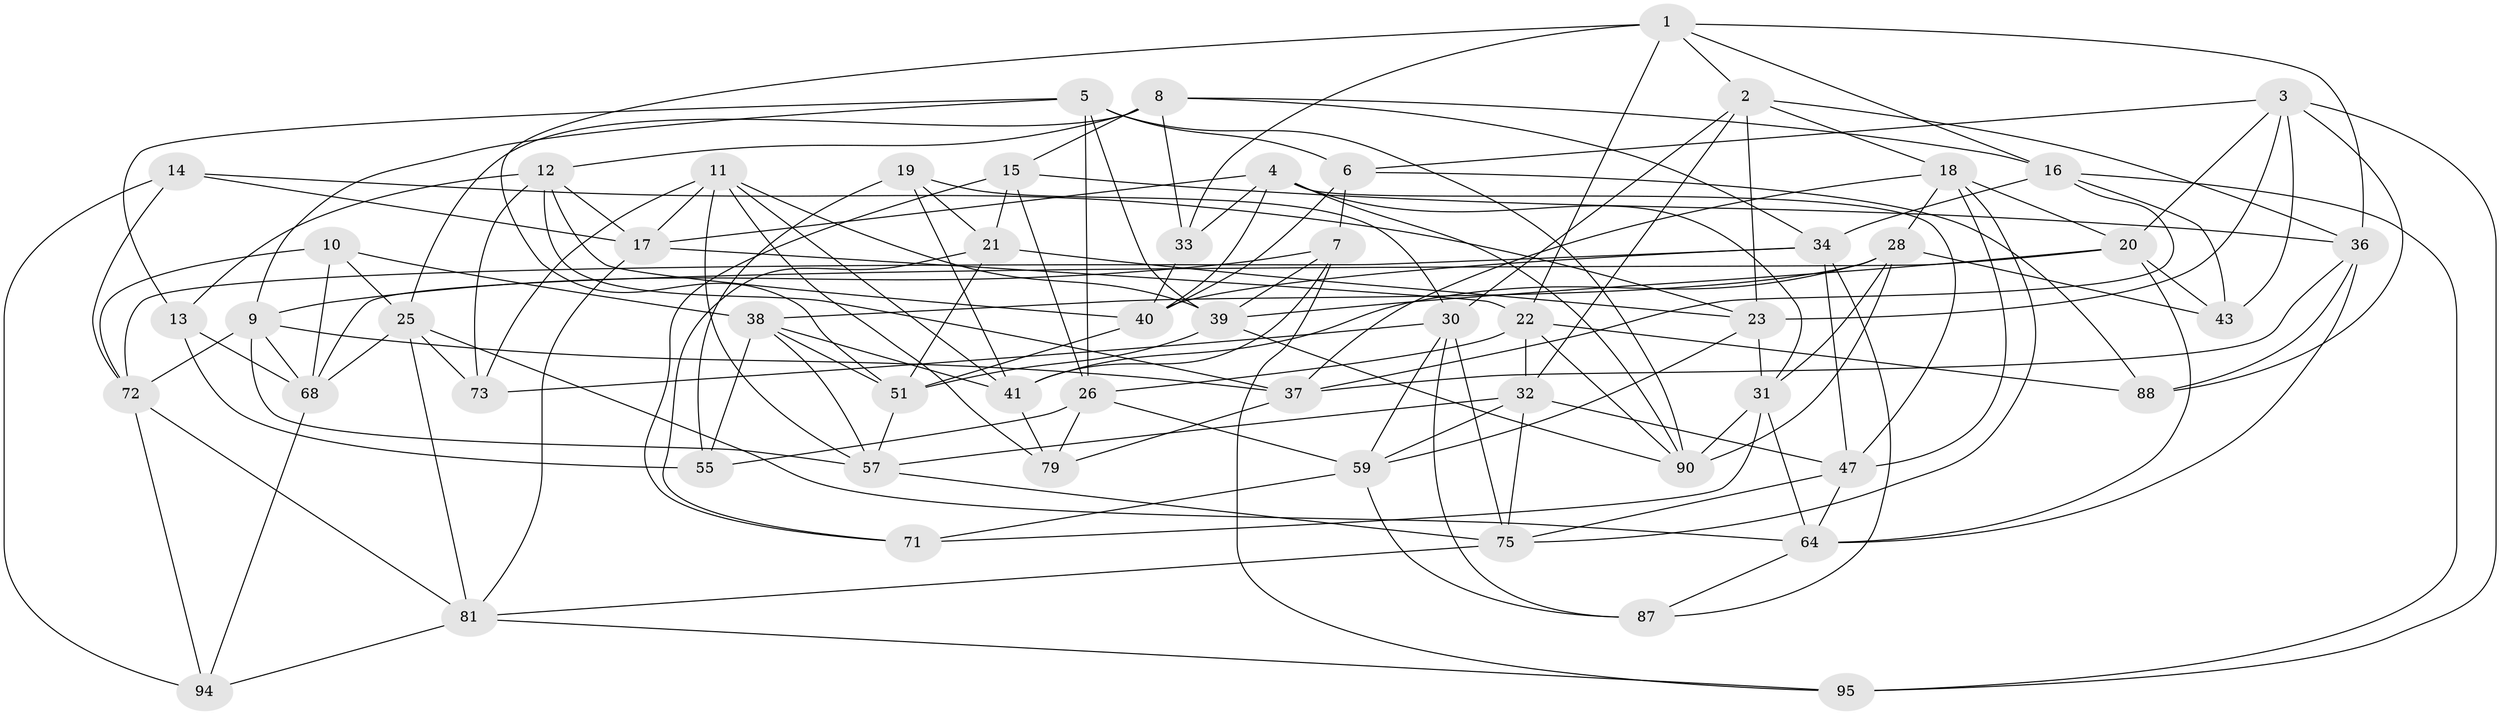 // original degree distribution, {4: 1.0}
// Generated by graph-tools (version 1.1) at 2025/42/03/06/25 10:42:25]
// undirected, 56 vertices, 152 edges
graph export_dot {
graph [start="1"]
  node [color=gray90,style=filled];
  1 [super="+52"];
  2 [super="+74"];
  3 [super="+49"];
  4 [super="+27"];
  5 [super="+98"];
  6 [super="+83"];
  7 [super="+76"];
  8 [super="+42"];
  9 [super="+24"];
  10;
  11 [super="+66"];
  12 [super="+53"];
  13;
  14;
  15 [super="+62"];
  16 [super="+92"];
  17 [super="+29"];
  18 [super="+78"];
  19;
  20 [super="+91"];
  21 [super="+46"];
  22 [super="+69"];
  23 [super="+35"];
  25 [super="+48"];
  26 [super="+77"];
  28 [super="+50"];
  30 [super="+61"];
  31 [super="+58"];
  32 [super="+63"];
  33;
  34 [super="+89"];
  36 [super="+45"];
  37 [super="+44"];
  38 [super="+70"];
  39 [super="+85"];
  40 [super="+80"];
  41 [super="+54"];
  43;
  47 [super="+56"];
  51 [super="+65"];
  55;
  57 [super="+60"];
  59 [super="+67"];
  64 [super="+82"];
  68 [super="+97"];
  71;
  72 [super="+86"];
  73;
  75 [super="+84"];
  79;
  81 [super="+93"];
  87;
  88;
  90 [super="+96"];
  94;
  95;
  1 -- 36;
  1 -- 22;
  1 -- 33;
  1 -- 2;
  1 -- 16;
  1 -- 51;
  2 -- 18;
  2 -- 32;
  2 -- 30;
  2 -- 23;
  2 -- 36;
  3 -- 88;
  3 -- 20;
  3 -- 95;
  3 -- 43;
  3 -- 6;
  3 -- 23;
  4 -- 31;
  4 -- 17;
  4 -- 40;
  4 -- 33;
  4 -- 90;
  4 -- 47;
  5 -- 90;
  5 -- 9;
  5 -- 13;
  5 -- 6;
  5 -- 26;
  5 -- 39;
  6 -- 88;
  6 -- 7 [weight=2];
  6 -- 40;
  7 -- 39;
  7 -- 41;
  7 -- 9;
  7 -- 95;
  8 -- 33;
  8 -- 34;
  8 -- 16;
  8 -- 12;
  8 -- 25;
  8 -- 15;
  9 -- 68;
  9 -- 37;
  9 -- 57;
  9 -- 72;
  10 -- 68;
  10 -- 72;
  10 -- 25;
  10 -- 38;
  11 -- 73;
  11 -- 79;
  11 -- 17;
  11 -- 41;
  11 -- 57;
  11 -- 39;
  12 -- 40;
  12 -- 17;
  12 -- 73;
  12 -- 37;
  12 -- 13;
  13 -- 55;
  13 -- 68;
  14 -- 23;
  14 -- 94;
  14 -- 17;
  14 -- 72;
  15 -- 71;
  15 -- 21 [weight=2];
  15 -- 26;
  15 -- 36;
  16 -- 37;
  16 -- 34;
  16 -- 43;
  16 -- 95;
  17 -- 81;
  17 -- 22;
  18 -- 37;
  18 -- 28;
  18 -- 75;
  18 -- 47;
  18 -- 20;
  19 -- 55;
  19 -- 21;
  19 -- 30;
  19 -- 41;
  20 -- 43;
  20 -- 64;
  20 -- 68;
  20 -- 39;
  21 -- 71;
  21 -- 23;
  21 -- 51;
  22 -- 26;
  22 -- 88;
  22 -- 90;
  22 -- 32;
  23 -- 59;
  23 -- 31;
  25 -- 81;
  25 -- 73;
  25 -- 64;
  25 -- 68;
  26 -- 79;
  26 -- 59;
  26 -- 55;
  28 -- 41;
  28 -- 43;
  28 -- 38;
  28 -- 90;
  28 -- 31;
  30 -- 87;
  30 -- 73;
  30 -- 75;
  30 -- 59;
  31 -- 90;
  31 -- 64;
  31 -- 71;
  32 -- 59;
  32 -- 75;
  32 -- 57;
  32 -- 47;
  33 -- 40;
  34 -- 47;
  34 -- 72;
  34 -- 87;
  34 -- 40;
  36 -- 64;
  36 -- 88;
  36 -- 37;
  37 -- 79;
  38 -- 55;
  38 -- 51;
  38 -- 41;
  38 -- 57;
  39 -- 90;
  39 -- 51;
  40 -- 51;
  41 -- 79;
  47 -- 64;
  47 -- 75;
  51 -- 57;
  57 -- 75;
  59 -- 87;
  59 -- 71;
  64 -- 87;
  68 -- 94;
  72 -- 94;
  72 -- 81;
  75 -- 81;
  81 -- 94;
  81 -- 95;
}
